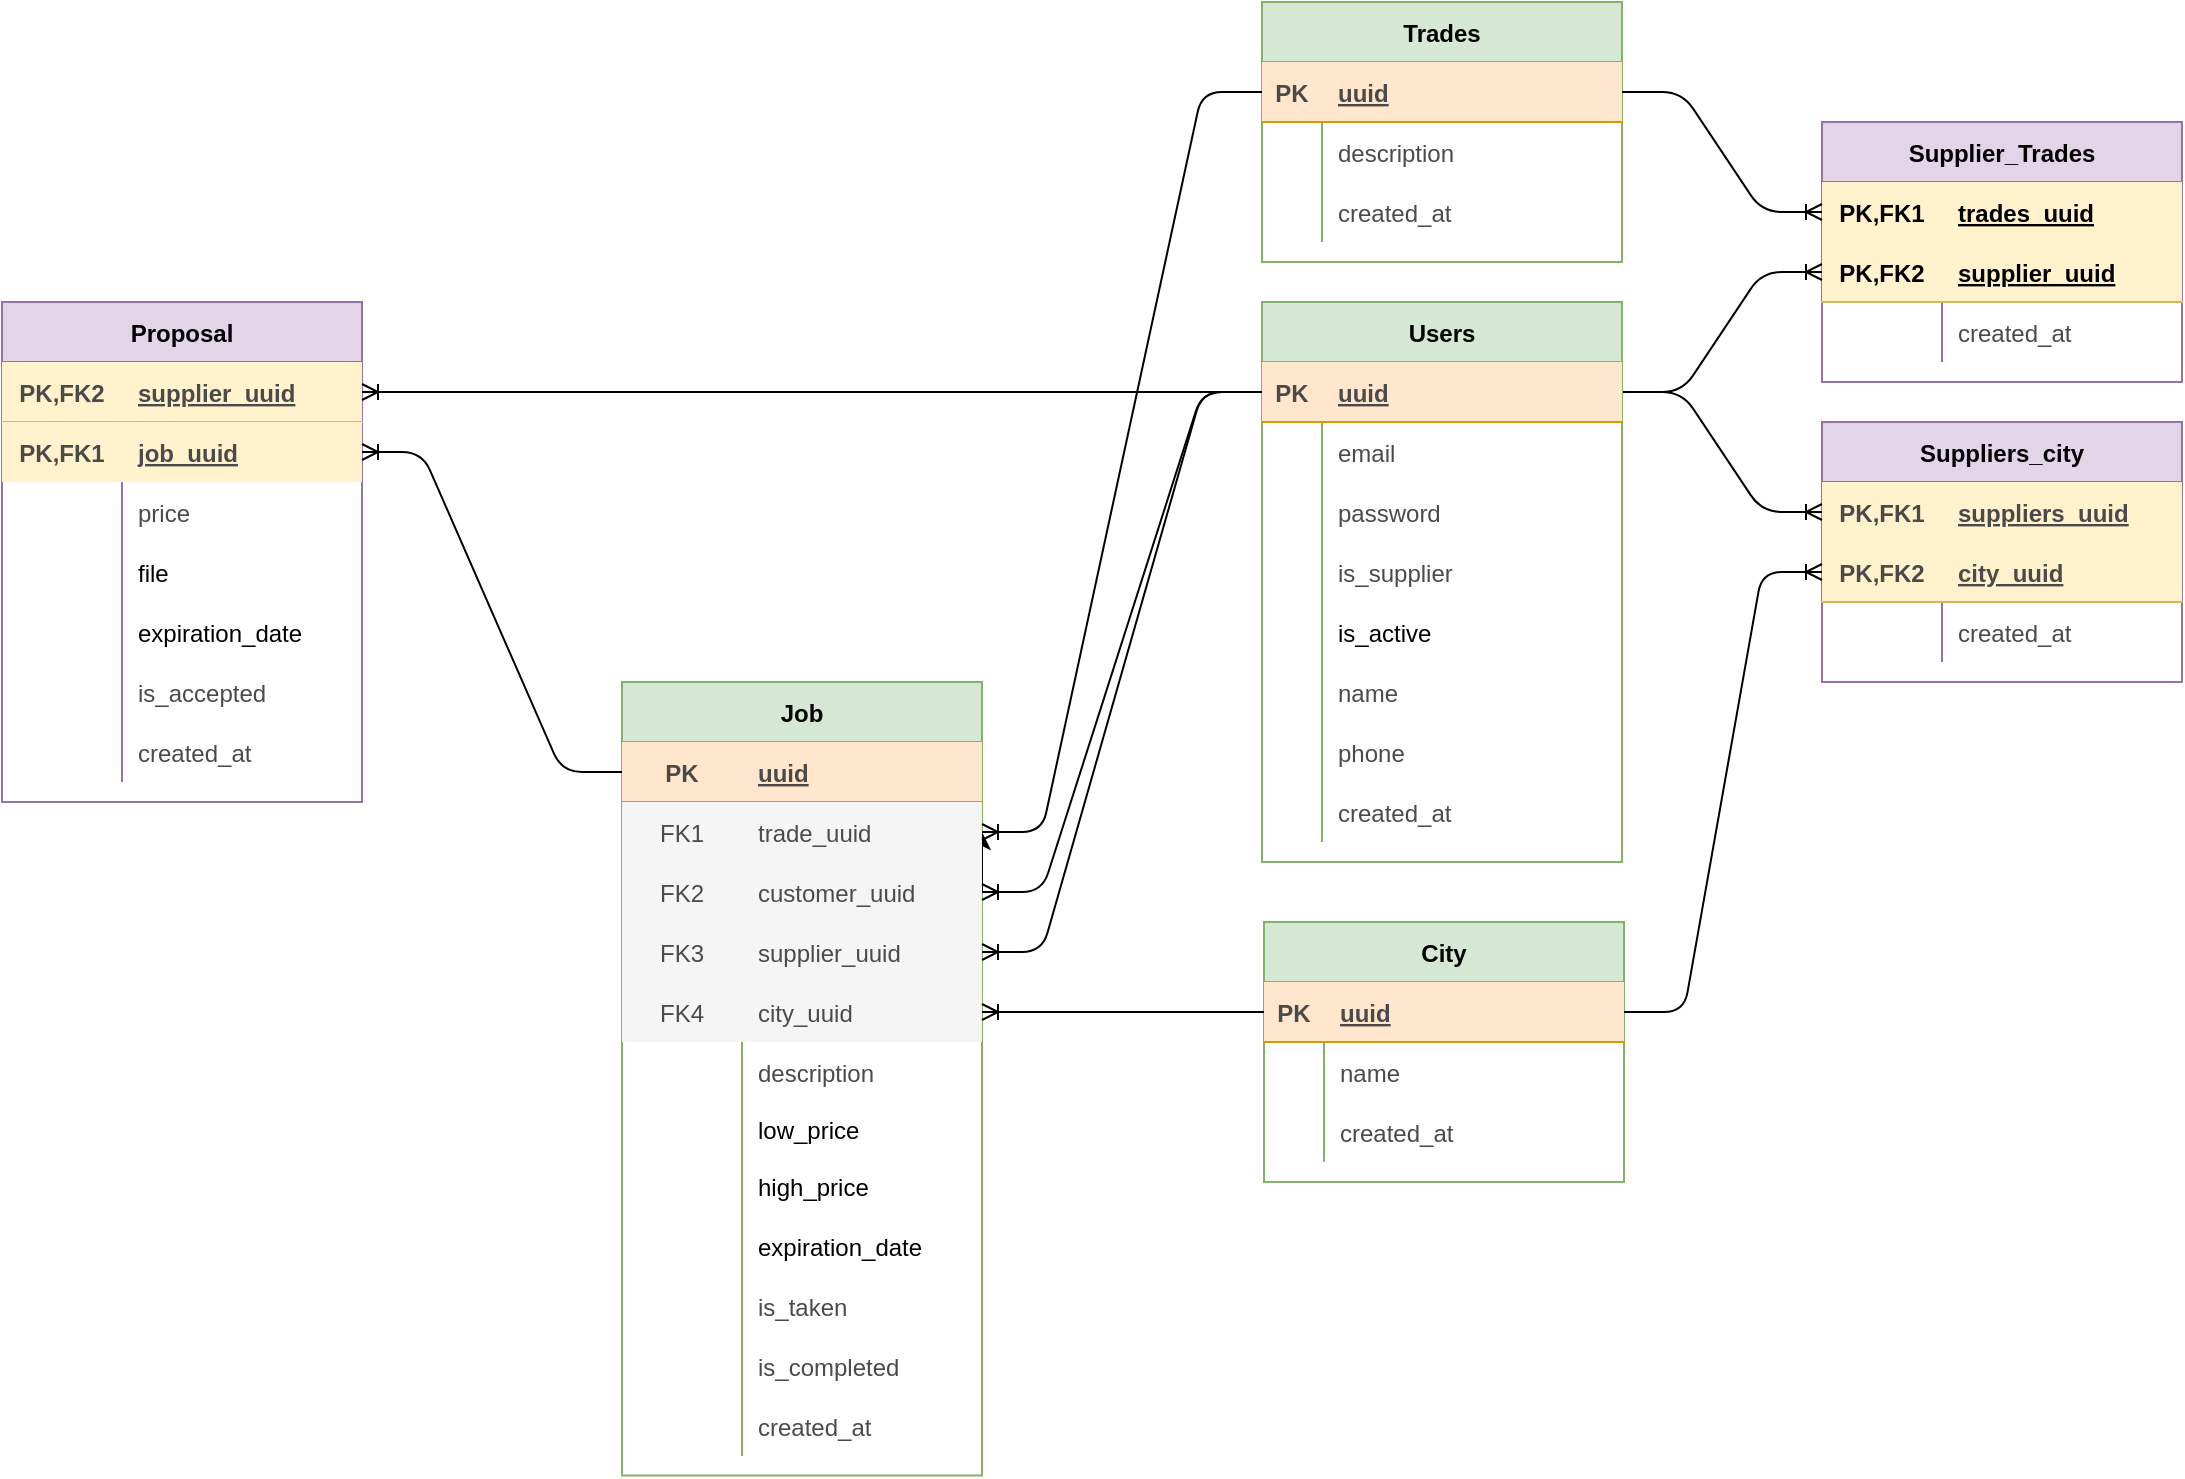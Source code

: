 <mxfile>
    <diagram id="nTMxwQ395m4Rx4RMbXVV" name="Page-1">
        <mxGraphModel dx="1640" dy="807" grid="0" gridSize="10" guides="0" tooltips="1" connect="1" arrows="1" fold="1" page="0" pageScale="1" pageWidth="850" pageHeight="1100" math="0" shadow="0">
            <root>
                <mxCell id="0"/>
                <mxCell id="1" parent="0"/>
                <mxCell id="12" value="Trades" style="shape=table;startSize=30;container=1;collapsible=1;childLayout=tableLayout;fixedRows=1;rowLines=0;fontStyle=1;align=center;resizeLast=1;rounded=0;fillColor=#d5e8d4;strokeColor=#82b366;" parent="1" vertex="1">
                    <mxGeometry x="370" y="30" width="180" height="130" as="geometry"/>
                </mxCell>
                <mxCell id="13" value="" style="shape=partialRectangle;collapsible=0;dropTarget=0;pointerEvents=0;fillColor=#ffe6cc;top=0;left=0;bottom=1;right=0;points=[[0,0.5],[1,0.5]];portConstraint=eastwest;rounded=0;strokeColor=#d79b00;" parent="12" vertex="1">
                    <mxGeometry y="30" width="180" height="30" as="geometry"/>
                </mxCell>
                <mxCell id="14" value="PK" style="shape=partialRectangle;connectable=0;fillColor=none;top=0;left=0;bottom=0;right=0;fontStyle=1;overflow=hidden;rounded=0;fontColor=#4A4A4A;" parent="13" vertex="1">
                    <mxGeometry width="30" height="30" as="geometry">
                        <mxRectangle width="30" height="30" as="alternateBounds"/>
                    </mxGeometry>
                </mxCell>
                <mxCell id="15" value="uuid" style="shape=partialRectangle;connectable=0;fillColor=none;top=0;left=0;bottom=0;right=0;align=left;spacingLeft=6;fontStyle=5;overflow=hidden;rounded=0;fontColor=#4A4A4A;" parent="13" vertex="1">
                    <mxGeometry x="30" width="150" height="30" as="geometry">
                        <mxRectangle width="150" height="30" as="alternateBounds"/>
                    </mxGeometry>
                </mxCell>
                <mxCell id="174" value="" style="shape=partialRectangle;collapsible=0;dropTarget=0;pointerEvents=0;fillColor=none;top=0;left=0;bottom=0;right=0;points=[[0,0.5],[1,0.5]];portConstraint=eastwest;fontColor=#4A4A4A;" parent="12" vertex="1">
                    <mxGeometry y="60" width="180" height="30" as="geometry"/>
                </mxCell>
                <mxCell id="175" value="" style="shape=partialRectangle;connectable=0;fillColor=none;top=0;left=0;bottom=0;right=0;editable=1;overflow=hidden;fontColor=#4A4A4A;" parent="174" vertex="1">
                    <mxGeometry width="30" height="30" as="geometry">
                        <mxRectangle width="30" height="30" as="alternateBounds"/>
                    </mxGeometry>
                </mxCell>
                <mxCell id="176" value="description" style="shape=partialRectangle;connectable=0;fillColor=none;top=0;left=0;bottom=0;right=0;align=left;spacingLeft=6;overflow=hidden;fontColor=#4A4A4A;" parent="174" vertex="1">
                    <mxGeometry x="30" width="150" height="30" as="geometry">
                        <mxRectangle width="150" height="30" as="alternateBounds"/>
                    </mxGeometry>
                </mxCell>
                <mxCell id="208" value="" style="shape=partialRectangle;collapsible=0;dropTarget=0;pointerEvents=0;fillColor=none;top=0;left=0;bottom=0;right=0;points=[[0,0.5],[1,0.5]];portConstraint=eastwest;fontColor=#4A4A4A;" parent="12" vertex="1">
                    <mxGeometry y="90" width="180" height="30" as="geometry"/>
                </mxCell>
                <mxCell id="209" value="" style="shape=partialRectangle;connectable=0;fillColor=none;top=0;left=0;bottom=0;right=0;editable=1;overflow=hidden;fontColor=#4A4A4A;" parent="208" vertex="1">
                    <mxGeometry width="30" height="30" as="geometry">
                        <mxRectangle width="30" height="30" as="alternateBounds"/>
                    </mxGeometry>
                </mxCell>
                <mxCell id="210" value="created_at" style="shape=partialRectangle;connectable=0;fillColor=none;top=0;left=0;bottom=0;right=0;align=left;spacingLeft=6;overflow=hidden;fontColor=#4A4A4A;" parent="208" vertex="1">
                    <mxGeometry x="30" width="150" height="30" as="geometry">
                        <mxRectangle width="150" height="30" as="alternateBounds"/>
                    </mxGeometry>
                </mxCell>
                <mxCell id="53" value="Supplier_Trades" style="shape=table;startSize=30;container=1;collapsible=1;childLayout=tableLayout;fixedRows=1;rowLines=0;fontStyle=1;align=center;resizeLast=1;rounded=0;fillColor=#e1d5e7;strokeColor=#9673a6;" parent="1" vertex="1">
                    <mxGeometry x="650" y="90" width="180" height="130" as="geometry"/>
                </mxCell>
                <mxCell id="54" value="" style="shape=partialRectangle;collapsible=0;dropTarget=0;pointerEvents=0;fillColor=#fff2cc;top=0;left=0;bottom=0;right=0;points=[[0,0.5],[1,0.5]];portConstraint=eastwest;rounded=0;strokeColor=#d6b656;" parent="53" vertex="1">
                    <mxGeometry y="30" width="180" height="30" as="geometry"/>
                </mxCell>
                <mxCell id="55" value="PK,FK1" style="shape=partialRectangle;connectable=0;fillColor=none;top=0;left=0;bottom=0;right=0;fontStyle=1;overflow=hidden;rounded=0;" parent="54" vertex="1">
                    <mxGeometry width="60" height="30" as="geometry">
                        <mxRectangle width="60" height="30" as="alternateBounds"/>
                    </mxGeometry>
                </mxCell>
                <mxCell id="56" value="trades_uuid" style="shape=partialRectangle;connectable=0;fillColor=none;top=0;left=0;bottom=0;right=0;align=left;spacingLeft=6;fontStyle=5;overflow=hidden;rounded=0;" parent="54" vertex="1">
                    <mxGeometry x="60" width="120" height="30" as="geometry">
                        <mxRectangle width="120" height="30" as="alternateBounds"/>
                    </mxGeometry>
                </mxCell>
                <mxCell id="57" value="" style="shape=partialRectangle;collapsible=0;dropTarget=0;pointerEvents=0;fillColor=#fff2cc;top=0;left=0;bottom=1;right=0;points=[[0,0.5],[1,0.5]];portConstraint=eastwest;rounded=0;strokeColor=#d6b656;" parent="53" vertex="1">
                    <mxGeometry y="60" width="180" height="30" as="geometry"/>
                </mxCell>
                <mxCell id="58" value="PK,FK2" style="shape=partialRectangle;connectable=0;fillColor=none;top=0;left=0;bottom=0;right=0;fontStyle=1;overflow=hidden;rounded=0;" parent="57" vertex="1">
                    <mxGeometry width="60" height="30" as="geometry">
                        <mxRectangle width="60" height="30" as="alternateBounds"/>
                    </mxGeometry>
                </mxCell>
                <mxCell id="59" value="supplier_uuid" style="shape=partialRectangle;connectable=0;fillColor=none;top=0;left=0;bottom=0;right=0;align=left;spacingLeft=6;fontStyle=5;overflow=hidden;rounded=0;" parent="57" vertex="1">
                    <mxGeometry x="60" width="120" height="30" as="geometry">
                        <mxRectangle width="120" height="30" as="alternateBounds"/>
                    </mxGeometry>
                </mxCell>
                <mxCell id="202" value="" style="shape=partialRectangle;collapsible=0;dropTarget=0;pointerEvents=0;fillColor=none;top=0;left=0;bottom=0;right=0;points=[[0,0.5],[1,0.5]];portConstraint=eastwest;fontColor=#4A4A4A;" parent="53" vertex="1">
                    <mxGeometry y="90" width="180" height="30" as="geometry"/>
                </mxCell>
                <mxCell id="203" value="" style="shape=partialRectangle;connectable=0;fillColor=none;top=0;left=0;bottom=0;right=0;editable=1;overflow=hidden;fontColor=#4A4A4A;" parent="202" vertex="1">
                    <mxGeometry width="60" height="30" as="geometry">
                        <mxRectangle width="60" height="30" as="alternateBounds"/>
                    </mxGeometry>
                </mxCell>
                <mxCell id="204" value="created_at" style="shape=partialRectangle;connectable=0;fillColor=none;top=0;left=0;bottom=0;right=0;align=left;spacingLeft=6;overflow=hidden;fontColor=#4A4A4A;" parent="202" vertex="1">
                    <mxGeometry x="60" width="120" height="30" as="geometry">
                        <mxRectangle width="120" height="30" as="alternateBounds"/>
                    </mxGeometry>
                </mxCell>
                <mxCell id="71" value="" style="edgeStyle=entityRelationEdgeStyle;fontSize=12;html=1;endArrow=ERoneToMany;exitX=1;exitY=0.5;exitDx=0;exitDy=0;" parent="1" source="13" target="54" edge="1">
                    <mxGeometry width="100" height="100" relative="1" as="geometry">
                        <mxPoint x="560" y="340" as="sourcePoint"/>
                        <mxPoint x="660" y="240" as="targetPoint"/>
                    </mxGeometry>
                </mxCell>
                <mxCell id="72" value="" style="edgeStyle=entityRelationEdgeStyle;fontSize=12;html=1;endArrow=ERoneToMany;exitX=1;exitY=0.5;exitDx=0;exitDy=0;fontColor=#4A4A4A;" parent="1" source="255" target="57" edge="1">
                    <mxGeometry width="100" height="100" relative="1" as="geometry">
                        <mxPoint x="550" y="215" as="sourcePoint"/>
                        <mxPoint x="660" y="240" as="targetPoint"/>
                    </mxGeometry>
                </mxCell>
                <mxCell id="73" value="City" style="shape=table;startSize=30;container=1;collapsible=1;childLayout=tableLayout;fixedRows=1;rowLines=0;fontStyle=1;align=center;resizeLast=1;fillColor=#d5e8d4;strokeColor=#82b366;" parent="1" vertex="1">
                    <mxGeometry x="371" y="490" width="180" height="130" as="geometry"/>
                </mxCell>
                <mxCell id="74" value="" style="shape=partialRectangle;collapsible=0;dropTarget=0;pointerEvents=0;fillColor=#ffe6cc;top=0;left=0;bottom=1;right=0;points=[[0,0.5],[1,0.5]];portConstraint=eastwest;strokeColor=#d79b00;" parent="73" vertex="1">
                    <mxGeometry y="30" width="180" height="30" as="geometry"/>
                </mxCell>
                <mxCell id="75" value="PK" style="shape=partialRectangle;connectable=0;fillColor=none;top=0;left=0;bottom=0;right=0;fontStyle=1;overflow=hidden;fontColor=#4A4A4A;" parent="74" vertex="1">
                    <mxGeometry width="30" height="30" as="geometry">
                        <mxRectangle width="30" height="30" as="alternateBounds"/>
                    </mxGeometry>
                </mxCell>
                <mxCell id="76" value="uuid" style="shape=partialRectangle;connectable=0;fillColor=none;top=0;left=0;bottom=0;right=0;align=left;spacingLeft=6;fontStyle=5;overflow=hidden;fontColor=#4A4A4A;" parent="74" vertex="1">
                    <mxGeometry x="30" width="150" height="30" as="geometry">
                        <mxRectangle width="150" height="30" as="alternateBounds"/>
                    </mxGeometry>
                </mxCell>
                <mxCell id="184" value="" style="shape=partialRectangle;collapsible=0;dropTarget=0;pointerEvents=0;fillColor=none;top=0;left=0;bottom=0;right=0;points=[[0,0.5],[1,0.5]];portConstraint=eastwest;fontColor=#4A4A4A;" parent="73" vertex="1">
                    <mxGeometry y="60" width="180" height="30" as="geometry"/>
                </mxCell>
                <mxCell id="185" value="" style="shape=partialRectangle;connectable=0;fillColor=none;top=0;left=0;bottom=0;right=0;editable=1;overflow=hidden;fontColor=#4A4A4A;" parent="184" vertex="1">
                    <mxGeometry width="30" height="30" as="geometry">
                        <mxRectangle width="30" height="30" as="alternateBounds"/>
                    </mxGeometry>
                </mxCell>
                <mxCell id="186" value="name" style="shape=partialRectangle;connectable=0;fillColor=none;top=0;left=0;bottom=0;right=0;align=left;spacingLeft=6;overflow=hidden;fontColor=#4A4A4A;" parent="184" vertex="1">
                    <mxGeometry x="30" width="150" height="30" as="geometry">
                        <mxRectangle width="150" height="30" as="alternateBounds"/>
                    </mxGeometry>
                </mxCell>
                <mxCell id="214" value="" style="shape=partialRectangle;collapsible=0;dropTarget=0;pointerEvents=0;fillColor=none;top=0;left=0;bottom=0;right=0;points=[[0,0.5],[1,0.5]];portConstraint=eastwest;fontColor=#4A4A4A;" parent="73" vertex="1">
                    <mxGeometry y="90" width="180" height="30" as="geometry"/>
                </mxCell>
                <mxCell id="215" value="" style="shape=partialRectangle;connectable=0;fillColor=none;top=0;left=0;bottom=0;right=0;editable=1;overflow=hidden;fontColor=#4A4A4A;" parent="214" vertex="1">
                    <mxGeometry width="30" height="30" as="geometry">
                        <mxRectangle width="30" height="30" as="alternateBounds"/>
                    </mxGeometry>
                </mxCell>
                <mxCell id="216" value="created_at" style="shape=partialRectangle;connectable=0;fillColor=none;top=0;left=0;bottom=0;right=0;align=left;spacingLeft=6;overflow=hidden;fontColor=#4A4A4A;" parent="214" vertex="1">
                    <mxGeometry x="30" width="150" height="30" as="geometry">
                        <mxRectangle width="150" height="30" as="alternateBounds"/>
                    </mxGeometry>
                </mxCell>
                <mxCell id="86" value="Suppliers_city" style="shape=table;startSize=30;container=1;collapsible=1;childLayout=tableLayout;fixedRows=1;rowLines=0;fontStyle=1;align=center;resizeLast=1;fillColor=#e1d5e7;strokeColor=#9673a6;" parent="1" vertex="1">
                    <mxGeometry x="650" y="240" width="180" height="130" as="geometry"/>
                </mxCell>
                <mxCell id="87" value="" style="shape=partialRectangle;collapsible=0;dropTarget=0;pointerEvents=0;fillColor=#fff2cc;top=0;left=0;bottom=0;right=0;points=[[0,0.5],[1,0.5]];portConstraint=eastwest;strokeColor=#d6b656;" parent="86" vertex="1">
                    <mxGeometry y="30" width="180" height="30" as="geometry"/>
                </mxCell>
                <mxCell id="88" value="PK,FK1" style="shape=partialRectangle;connectable=0;fillColor=none;top=0;left=0;bottom=0;right=0;fontStyle=1;overflow=hidden;fontColor=#4A4A4A;" parent="87" vertex="1">
                    <mxGeometry width="60" height="30" as="geometry">
                        <mxRectangle width="60" height="30" as="alternateBounds"/>
                    </mxGeometry>
                </mxCell>
                <mxCell id="89" value="suppliers_uuid" style="shape=partialRectangle;connectable=0;fillColor=none;top=0;left=0;bottom=0;right=0;align=left;spacingLeft=6;fontStyle=5;overflow=hidden;fontColor=#4A4A4A;" parent="87" vertex="1">
                    <mxGeometry x="60" width="120" height="30" as="geometry">
                        <mxRectangle width="120" height="30" as="alternateBounds"/>
                    </mxGeometry>
                </mxCell>
                <mxCell id="90" value="" style="shape=partialRectangle;collapsible=0;dropTarget=0;pointerEvents=0;fillColor=#fff2cc;top=0;left=0;bottom=1;right=0;points=[[0,0.5],[1,0.5]];portConstraint=eastwest;strokeColor=#d6b656;" parent="86" vertex="1">
                    <mxGeometry y="60" width="180" height="30" as="geometry"/>
                </mxCell>
                <mxCell id="91" value="PK,FK2" style="shape=partialRectangle;connectable=0;fillColor=none;top=0;left=0;bottom=0;right=0;fontStyle=1;overflow=hidden;fontColor=#4A4A4A;" parent="90" vertex="1">
                    <mxGeometry width="60" height="30" as="geometry">
                        <mxRectangle width="60" height="30" as="alternateBounds"/>
                    </mxGeometry>
                </mxCell>
                <mxCell id="92" value="city_uuid" style="shape=partialRectangle;connectable=0;fillColor=none;top=0;left=0;bottom=0;right=0;align=left;spacingLeft=6;fontStyle=5;overflow=hidden;fontColor=#4A4A4A;" parent="90" vertex="1">
                    <mxGeometry x="60" width="120" height="30" as="geometry">
                        <mxRectangle width="120" height="30" as="alternateBounds"/>
                    </mxGeometry>
                </mxCell>
                <mxCell id="205" value="" style="shape=partialRectangle;collapsible=0;dropTarget=0;pointerEvents=0;fillColor=none;top=0;left=0;bottom=0;right=0;points=[[0,0.5],[1,0.5]];portConstraint=eastwest;fontColor=#4A4A4A;" parent="86" vertex="1">
                    <mxGeometry y="90" width="180" height="30" as="geometry"/>
                </mxCell>
                <mxCell id="206" value="" style="shape=partialRectangle;connectable=0;fillColor=none;top=0;left=0;bottom=0;right=0;editable=1;overflow=hidden;fontColor=#4A4A4A;" parent="205" vertex="1">
                    <mxGeometry width="60" height="30" as="geometry">
                        <mxRectangle width="60" height="30" as="alternateBounds"/>
                    </mxGeometry>
                </mxCell>
                <mxCell id="207" value="created_at" style="shape=partialRectangle;connectable=0;fillColor=none;top=0;left=0;bottom=0;right=0;align=left;spacingLeft=6;overflow=hidden;fontColor=#4A4A4A;" parent="205" vertex="1">
                    <mxGeometry x="60" width="120" height="30" as="geometry">
                        <mxRectangle width="120" height="30" as="alternateBounds"/>
                    </mxGeometry>
                </mxCell>
                <mxCell id="99" value="" style="edgeStyle=entityRelationEdgeStyle;fontSize=12;html=1;endArrow=ERoneToMany;entryX=0;entryY=0.5;entryDx=0;entryDy=0;fontColor=#4A4A4A;" parent="1" source="255" target="87" edge="1">
                    <mxGeometry width="100" height="100" relative="1" as="geometry">
                        <mxPoint x="550" y="215" as="sourcePoint"/>
                        <mxPoint x="660" y="240" as="targetPoint"/>
                    </mxGeometry>
                </mxCell>
                <mxCell id="100" value="" style="edgeStyle=entityRelationEdgeStyle;fontSize=12;html=1;endArrow=ERoneToMany;fontColor=#4A4A4A;" parent="1" source="74" target="90" edge="1">
                    <mxGeometry width="100" height="100" relative="1" as="geometry">
                        <mxPoint x="560" y="340" as="sourcePoint"/>
                        <mxPoint x="660" y="240" as="targetPoint"/>
                    </mxGeometry>
                </mxCell>
                <mxCell id="131" value="Job" style="shape=table;startSize=30;container=1;collapsible=1;childLayout=tableLayout;fixedRows=1;rowLines=0;fontStyle=1;align=center;resizeLast=1;fillColor=#d5e8d4;strokeColor=#82b366;" parent="1" vertex="1">
                    <mxGeometry x="50" y="370" width="180" height="396.75" as="geometry"/>
                </mxCell>
                <mxCell id="158" value="" style="shape=partialRectangle;collapsible=0;dropTarget=0;pointerEvents=0;fillColor=#ffe6cc;top=0;left=0;bottom=1;right=0;points=[[0,0.5],[1,0.5]];portConstraint=eastwest;strokeColor=#d79b00;" parent="131" vertex="1">
                    <mxGeometry y="30" width="180" height="30" as="geometry"/>
                </mxCell>
                <mxCell id="159" value="PK" style="shape=partialRectangle;connectable=0;fillColor=none;top=0;left=0;bottom=0;right=0;fontStyle=1;overflow=hidden;fontColor=#4A4A4A;" parent="158" vertex="1">
                    <mxGeometry width="60" height="30" as="geometry">
                        <mxRectangle width="60" height="30" as="alternateBounds"/>
                    </mxGeometry>
                </mxCell>
                <mxCell id="160" value="uuid" style="shape=partialRectangle;connectable=0;fillColor=none;top=0;left=0;bottom=0;right=0;align=left;spacingLeft=6;fontStyle=5;overflow=hidden;fontColor=#4A4A4A;" parent="158" vertex="1">
                    <mxGeometry x="60" width="120" height="30" as="geometry">
                        <mxRectangle width="120" height="30" as="alternateBounds"/>
                    </mxGeometry>
                </mxCell>
                <mxCell id="275" style="edgeStyle=none;html=1;exitX=1;exitY=0.5;exitDx=0;exitDy=0;entryX=1;entryY=0.5;entryDx=0;entryDy=0;fontColor=#4A4A4A;" parent="131" source="141" target="162" edge="1">
                    <mxGeometry relative="1" as="geometry"/>
                </mxCell>
                <mxCell id="162" value="" style="shape=partialRectangle;collapsible=0;dropTarget=0;pointerEvents=0;fillColor=#f5f5f5;top=0;left=0;bottom=0;right=0;points=[[0,0.5],[1,0.5]];portConstraint=eastwest;fontColor=#333333;strokeColor=#666666;" parent="131" vertex="1">
                    <mxGeometry y="60" width="180" height="30" as="geometry"/>
                </mxCell>
                <mxCell id="163" value="FK1" style="shape=partialRectangle;connectable=0;fillColor=none;top=0;left=0;bottom=0;right=0;fontStyle=0;overflow=hidden;fontColor=#4A4A4A;" parent="162" vertex="1">
                    <mxGeometry width="60" height="30" as="geometry">
                        <mxRectangle width="60" height="30" as="alternateBounds"/>
                    </mxGeometry>
                </mxCell>
                <mxCell id="164" value="trade_uuid" style="shape=partialRectangle;connectable=0;fillColor=none;top=0;left=0;bottom=0;right=0;align=left;spacingLeft=6;fontStyle=0;overflow=hidden;fontColor=#4A4A4A;" parent="162" vertex="1">
                    <mxGeometry x="60" width="120" height="30" as="geometry">
                        <mxRectangle width="120" height="30" as="alternateBounds"/>
                    </mxGeometry>
                </mxCell>
                <mxCell id="141" value="" style="shape=partialRectangle;collapsible=0;dropTarget=0;pointerEvents=0;fillColor=#f5f5f5;top=0;left=0;bottom=0;right=0;points=[[0,0.5],[1,0.5]];portConstraint=eastwest;fontColor=#333333;strokeColor=#666666;" parent="131" vertex="1">
                    <mxGeometry y="90" width="180" height="30" as="geometry"/>
                </mxCell>
                <mxCell id="142" value="FK2" style="shape=partialRectangle;connectable=0;fillColor=none;top=0;left=0;bottom=0;right=0;editable=1;overflow=hidden;fontColor=#4A4A4A;" parent="141" vertex="1">
                    <mxGeometry width="60" height="30" as="geometry">
                        <mxRectangle width="60" height="30" as="alternateBounds"/>
                    </mxGeometry>
                </mxCell>
                <mxCell id="143" value="customer_uuid" style="shape=partialRectangle;connectable=0;fillColor=none;top=0;left=0;bottom=0;right=0;align=left;spacingLeft=6;overflow=hidden;fontColor=#4A4A4A;" parent="141" vertex="1">
                    <mxGeometry x="60" width="120" height="30" as="geometry">
                        <mxRectangle width="120" height="30" as="alternateBounds"/>
                    </mxGeometry>
                </mxCell>
                <mxCell id="166" value="" style="shape=partialRectangle;collapsible=0;dropTarget=0;pointerEvents=0;fillColor=#f5f5f5;top=0;left=0;bottom=0;right=0;points=[[0,0.5],[1,0.5]];portConstraint=eastwest;fontColor=#333333;strokeColor=#666666;" parent="131" vertex="1">
                    <mxGeometry y="120" width="180" height="30" as="geometry"/>
                </mxCell>
                <mxCell id="167" value="FK3" style="shape=partialRectangle;connectable=0;fillColor=none;top=0;left=0;bottom=0;right=0;fontStyle=0;overflow=hidden;fontColor=#4A4A4A;" parent="166" vertex="1">
                    <mxGeometry width="60" height="30" as="geometry">
                        <mxRectangle width="60" height="30" as="alternateBounds"/>
                    </mxGeometry>
                </mxCell>
                <mxCell id="168" value="supplier_uuid" style="shape=partialRectangle;connectable=0;fillColor=none;top=0;left=0;bottom=0;right=0;align=left;spacingLeft=6;fontStyle=0;overflow=hidden;fontColor=#4A4A4A;" parent="166" vertex="1">
                    <mxGeometry x="60" width="120" height="30" as="geometry">
                        <mxRectangle width="120" height="30" as="alternateBounds"/>
                    </mxGeometry>
                </mxCell>
                <mxCell id="170" value="" style="shape=partialRectangle;collapsible=0;dropTarget=0;pointerEvents=0;fillColor=#f5f5f5;top=0;left=0;bottom=0;right=0;points=[[0,0.5],[1,0.5]];portConstraint=eastwest;fontColor=#333333;strokeColor=#666666;" parent="131" vertex="1">
                    <mxGeometry y="150" width="180" height="30" as="geometry"/>
                </mxCell>
                <mxCell id="171" value="FK4" style="shape=partialRectangle;connectable=0;fillColor=none;top=0;left=0;bottom=0;right=0;fontStyle=0;overflow=hidden;fontColor=#4A4A4A;" parent="170" vertex="1">
                    <mxGeometry width="60" height="30" as="geometry">
                        <mxRectangle width="60" height="30" as="alternateBounds"/>
                    </mxGeometry>
                </mxCell>
                <mxCell id="172" value="city_uuid" style="shape=partialRectangle;connectable=0;fillColor=none;top=0;left=0;bottom=0;right=0;align=left;spacingLeft=6;fontStyle=0;overflow=hidden;fontColor=#4A4A4A;" parent="170" vertex="1">
                    <mxGeometry x="60" width="120" height="30" as="geometry">
                        <mxRectangle width="120" height="30" as="alternateBounds"/>
                    </mxGeometry>
                </mxCell>
                <mxCell id="187" value="" style="shape=partialRectangle;collapsible=0;dropTarget=0;pointerEvents=0;fillColor=none;top=0;left=0;bottom=0;right=0;points=[[0,0.5],[1,0.5]];portConstraint=eastwest;fontColor=#4A4A4A;" parent="131" vertex="1">
                    <mxGeometry y="180" width="180" height="30" as="geometry"/>
                </mxCell>
                <mxCell id="188" value="" style="shape=partialRectangle;connectable=0;fillColor=none;top=0;left=0;bottom=0;right=0;editable=1;overflow=hidden;fontColor=#4A4A4A;" parent="187" vertex="1">
                    <mxGeometry width="60" height="30" as="geometry">
                        <mxRectangle width="60" height="30" as="alternateBounds"/>
                    </mxGeometry>
                </mxCell>
                <mxCell id="189" value="description" style="shape=partialRectangle;connectable=0;fillColor=none;top=0;left=0;bottom=0;right=0;align=left;spacingLeft=6;overflow=hidden;fontColor=#4A4A4A;" parent="187" vertex="1">
                    <mxGeometry x="60" width="120" height="30" as="geometry">
                        <mxRectangle width="120" height="30" as="alternateBounds"/>
                    </mxGeometry>
                </mxCell>
                <mxCell id="281" value="" style="shape=partialRectangle;collapsible=0;dropTarget=0;pointerEvents=0;fillColor=none;top=0;left=0;bottom=0;right=0;points=[[0,0.5],[1,0.5]];portConstraint=eastwest;" vertex="1" parent="131">
                    <mxGeometry y="210" width="180" height="27" as="geometry"/>
                </mxCell>
                <mxCell id="282" value="" style="shape=partialRectangle;connectable=0;fillColor=none;top=0;left=0;bottom=0;right=0;editable=1;overflow=hidden;" vertex="1" parent="281">
                    <mxGeometry width="60" height="27" as="geometry">
                        <mxRectangle width="60" height="27" as="alternateBounds"/>
                    </mxGeometry>
                </mxCell>
                <mxCell id="283" value="low_price" style="shape=partialRectangle;connectable=0;fillColor=none;top=0;left=0;bottom=0;right=0;align=left;spacingLeft=6;overflow=hidden;" vertex="1" parent="281">
                    <mxGeometry x="60" width="120" height="27" as="geometry">
                        <mxRectangle width="120" height="27" as="alternateBounds"/>
                    </mxGeometry>
                </mxCell>
                <mxCell id="284" value="" style="shape=partialRectangle;collapsible=0;dropTarget=0;pointerEvents=0;fillColor=none;top=0;left=0;bottom=0;right=0;points=[[0,0.5],[1,0.5]];portConstraint=eastwest;" vertex="1" parent="131">
                    <mxGeometry y="237" width="180" height="30" as="geometry"/>
                </mxCell>
                <mxCell id="285" value="" style="shape=partialRectangle;connectable=0;fillColor=none;top=0;left=0;bottom=0;right=0;editable=1;overflow=hidden;" vertex="1" parent="284">
                    <mxGeometry width="60" height="30" as="geometry">
                        <mxRectangle width="60" height="30" as="alternateBounds"/>
                    </mxGeometry>
                </mxCell>
                <mxCell id="286" value="high_price" style="shape=partialRectangle;connectable=0;fillColor=none;top=0;left=0;bottom=0;right=0;align=left;spacingLeft=6;overflow=hidden;" vertex="1" parent="284">
                    <mxGeometry x="60" width="120" height="30" as="geometry">
                        <mxRectangle width="120" height="30" as="alternateBounds"/>
                    </mxGeometry>
                </mxCell>
                <mxCell id="290" value="" style="shape=partialRectangle;collapsible=0;dropTarget=0;pointerEvents=0;fillColor=none;top=0;left=0;bottom=0;right=0;points=[[0,0.5],[1,0.5]];portConstraint=eastwest;" vertex="1" parent="131">
                    <mxGeometry y="267" width="180" height="30" as="geometry"/>
                </mxCell>
                <mxCell id="291" value="" style="shape=partialRectangle;connectable=0;fillColor=none;top=0;left=0;bottom=0;right=0;editable=1;overflow=hidden;" vertex="1" parent="290">
                    <mxGeometry width="60" height="30" as="geometry">
                        <mxRectangle width="60" height="30" as="alternateBounds"/>
                    </mxGeometry>
                </mxCell>
                <mxCell id="292" value="expiration_date" style="shape=partialRectangle;connectable=0;fillColor=none;top=0;left=0;bottom=0;right=0;align=left;spacingLeft=6;overflow=hidden;" vertex="1" parent="290">
                    <mxGeometry x="60" width="120" height="30" as="geometry">
                        <mxRectangle width="120" height="30" as="alternateBounds"/>
                    </mxGeometry>
                </mxCell>
                <mxCell id="190" value="" style="shape=partialRectangle;collapsible=0;dropTarget=0;pointerEvents=0;fillColor=none;top=0;left=0;bottom=0;right=0;points=[[0,0.5],[1,0.5]];portConstraint=eastwest;fontColor=#4A4A4A;" parent="131" vertex="1">
                    <mxGeometry y="297" width="180" height="30" as="geometry"/>
                </mxCell>
                <mxCell id="191" value="" style="shape=partialRectangle;connectable=0;fillColor=none;top=0;left=0;bottom=0;right=0;editable=1;overflow=hidden;fontColor=#4A4A4A;" parent="190" vertex="1">
                    <mxGeometry width="60" height="30" as="geometry">
                        <mxRectangle width="60" height="30" as="alternateBounds"/>
                    </mxGeometry>
                </mxCell>
                <mxCell id="192" value="is_taken" style="shape=partialRectangle;connectable=0;fillColor=none;top=0;left=0;bottom=0;right=0;align=left;spacingLeft=6;overflow=hidden;fontColor=#4A4A4A;" parent="190" vertex="1">
                    <mxGeometry x="60" width="120" height="30" as="geometry">
                        <mxRectangle width="120" height="30" as="alternateBounds"/>
                    </mxGeometry>
                </mxCell>
                <mxCell id="236" value="" style="shape=partialRectangle;collapsible=0;dropTarget=0;pointerEvents=0;fillColor=none;top=0;left=0;bottom=0;right=0;points=[[0,0.5],[1,0.5]];portConstraint=eastwest;fontColor=#4A4A4A;" parent="131" vertex="1">
                    <mxGeometry y="327" width="180" height="30" as="geometry"/>
                </mxCell>
                <mxCell id="237" value="" style="shape=partialRectangle;connectable=0;fillColor=none;top=0;left=0;bottom=0;right=0;editable=1;overflow=hidden;fontColor=#4A4A4A;" parent="236" vertex="1">
                    <mxGeometry width="60" height="30" as="geometry">
                        <mxRectangle width="60" height="30" as="alternateBounds"/>
                    </mxGeometry>
                </mxCell>
                <mxCell id="238" value="is_completed" style="shape=partialRectangle;connectable=0;fillColor=none;top=0;left=0;bottom=0;right=0;align=left;spacingLeft=6;overflow=hidden;fontColor=#4A4A4A;" parent="236" vertex="1">
                    <mxGeometry x="60" width="120" height="30" as="geometry">
                        <mxRectangle width="120" height="30" as="alternateBounds"/>
                    </mxGeometry>
                </mxCell>
                <mxCell id="239" value="" style="shape=partialRectangle;collapsible=0;dropTarget=0;pointerEvents=0;fillColor=none;top=0;left=0;bottom=0;right=0;points=[[0,0.5],[1,0.5]];portConstraint=eastwest;fontColor=#4A4A4A;" parent="131" vertex="1">
                    <mxGeometry y="357" width="180" height="30" as="geometry"/>
                </mxCell>
                <mxCell id="240" value="" style="shape=partialRectangle;connectable=0;fillColor=none;top=0;left=0;bottom=0;right=0;editable=1;overflow=hidden;fontColor=#4A4A4A;" parent="239" vertex="1">
                    <mxGeometry width="60" height="30" as="geometry">
                        <mxRectangle width="60" height="30" as="alternateBounds"/>
                    </mxGeometry>
                </mxCell>
                <mxCell id="241" value="created_at" style="shape=partialRectangle;connectable=0;fillColor=none;top=0;left=0;bottom=0;right=0;align=left;spacingLeft=6;overflow=hidden;fontColor=#4A4A4A;" parent="239" vertex="1">
                    <mxGeometry x="60" width="120" height="30" as="geometry">
                        <mxRectangle width="120" height="30" as="alternateBounds"/>
                    </mxGeometry>
                </mxCell>
                <mxCell id="169" value="" style="edgeStyle=entityRelationEdgeStyle;fontSize=12;html=1;endArrow=ERoneToMany;exitX=0;exitY=0.5;exitDx=0;exitDy=0;fontColor=#4A4A4A;" parent="1" source="255" target="166" edge="1">
                    <mxGeometry width="100" height="100" relative="1" as="geometry">
                        <mxPoint x="370" y="215" as="sourcePoint"/>
                        <mxPoint x="220" y="440" as="targetPoint"/>
                    </mxGeometry>
                </mxCell>
                <mxCell id="173" value="" style="edgeStyle=entityRelationEdgeStyle;fontSize=12;html=1;endArrow=ERoneToMany;exitX=0;exitY=0.5;exitDx=0;exitDy=0;fontColor=#4A4A4A;" parent="1" source="74" target="170" edge="1">
                    <mxGeometry width="100" height="100" relative="1" as="geometry">
                        <mxPoint x="130" y="540" as="sourcePoint"/>
                        <mxPoint x="230" y="440" as="targetPoint"/>
                    </mxGeometry>
                </mxCell>
                <mxCell id="217" value="Proposal" style="shape=table;startSize=30;container=1;collapsible=1;childLayout=tableLayout;fixedRows=1;rowLines=0;fontStyle=1;align=center;resizeLast=1;fillColor=#e1d5e7;strokeColor=#9673a6;" parent="1" vertex="1">
                    <mxGeometry x="-260" y="180" width="180" height="250" as="geometry"/>
                </mxCell>
                <mxCell id="221" value="" style="shape=partialRectangle;collapsible=0;dropTarget=0;pointerEvents=0;fillColor=#fff2cc;top=0;left=0;bottom=1;right=0;points=[[0,0.5],[1,0.5]];portConstraint=eastwest;strokeColor=#d6b656;" parent="217" vertex="1">
                    <mxGeometry y="30" width="180" height="30" as="geometry"/>
                </mxCell>
                <mxCell id="222" value="PK,FK2" style="shape=partialRectangle;connectable=0;fillColor=none;top=0;left=0;bottom=0;right=0;fontStyle=1;overflow=hidden;fontColor=#4A4A4A;" parent="221" vertex="1">
                    <mxGeometry width="60" height="30" as="geometry">
                        <mxRectangle width="60" height="30" as="alternateBounds"/>
                    </mxGeometry>
                </mxCell>
                <mxCell id="223" value="supplier_uuid" style="shape=partialRectangle;connectable=0;fillColor=none;top=0;left=0;bottom=0;right=0;align=left;spacingLeft=6;fontStyle=5;overflow=hidden;fontColor=#4A4A4A;" parent="221" vertex="1">
                    <mxGeometry x="60" width="120" height="30" as="geometry">
                        <mxRectangle width="120" height="30" as="alternateBounds"/>
                    </mxGeometry>
                </mxCell>
                <mxCell id="218" value="" style="shape=partialRectangle;collapsible=0;dropTarget=0;pointerEvents=0;fillColor=#fff2cc;top=0;left=0;bottom=0;right=0;points=[[0,0.5],[1,0.5]];portConstraint=eastwest;strokeColor=#d6b656;" parent="217" vertex="1">
                    <mxGeometry y="60" width="180" height="30" as="geometry"/>
                </mxCell>
                <mxCell id="219" value="PK,FK1" style="shape=partialRectangle;connectable=0;fillColor=none;top=0;left=0;bottom=0;right=0;fontStyle=1;overflow=hidden;fontColor=#4A4A4A;" parent="218" vertex="1">
                    <mxGeometry width="60" height="30" as="geometry">
                        <mxRectangle width="60" height="30" as="alternateBounds"/>
                    </mxGeometry>
                </mxCell>
                <mxCell id="220" value="job_uuid" style="shape=partialRectangle;connectable=0;fillColor=none;top=0;left=0;bottom=0;right=0;align=left;spacingLeft=6;fontStyle=5;overflow=hidden;fontColor=#4A4A4A;" parent="218" vertex="1">
                    <mxGeometry x="60" width="120" height="30" as="geometry">
                        <mxRectangle width="120" height="30" as="alternateBounds"/>
                    </mxGeometry>
                </mxCell>
                <mxCell id="224" value="" style="shape=partialRectangle;collapsible=0;dropTarget=0;pointerEvents=0;fillColor=none;top=0;left=0;bottom=0;right=0;points=[[0,0.5],[1,0.5]];portConstraint=eastwest;fontColor=#4A4A4A;" parent="217" vertex="1">
                    <mxGeometry y="90" width="180" height="30" as="geometry"/>
                </mxCell>
                <mxCell id="225" value="" style="shape=partialRectangle;connectable=0;fillColor=none;top=0;left=0;bottom=0;right=0;editable=1;overflow=hidden;fontColor=#4A4A4A;" parent="224" vertex="1">
                    <mxGeometry width="60" height="30" as="geometry">
                        <mxRectangle width="60" height="30" as="alternateBounds"/>
                    </mxGeometry>
                </mxCell>
                <mxCell id="226" value="price" style="shape=partialRectangle;connectable=0;fillColor=none;top=0;left=0;bottom=0;right=0;align=left;spacingLeft=6;overflow=hidden;fontColor=#4A4A4A;" parent="224" vertex="1">
                    <mxGeometry x="60" width="120" height="30" as="geometry">
                        <mxRectangle width="120" height="30" as="alternateBounds"/>
                    </mxGeometry>
                </mxCell>
                <mxCell id="287" value="" style="shape=partialRectangle;collapsible=0;dropTarget=0;pointerEvents=0;fillColor=none;top=0;left=0;bottom=0;right=0;points=[[0,0.5],[1,0.5]];portConstraint=eastwest;" vertex="1" parent="217">
                    <mxGeometry y="120" width="180" height="30" as="geometry"/>
                </mxCell>
                <mxCell id="288" value="" style="shape=partialRectangle;connectable=0;fillColor=none;top=0;left=0;bottom=0;right=0;editable=1;overflow=hidden;" vertex="1" parent="287">
                    <mxGeometry width="60" height="30" as="geometry">
                        <mxRectangle width="60" height="30" as="alternateBounds"/>
                    </mxGeometry>
                </mxCell>
                <mxCell id="289" value="file" style="shape=partialRectangle;connectable=0;fillColor=none;top=0;left=0;bottom=0;right=0;align=left;spacingLeft=6;overflow=hidden;" vertex="1" parent="287">
                    <mxGeometry x="60" width="120" height="30" as="geometry">
                        <mxRectangle width="120" height="30" as="alternateBounds"/>
                    </mxGeometry>
                </mxCell>
                <mxCell id="293" value="" style="shape=partialRectangle;collapsible=0;dropTarget=0;pointerEvents=0;fillColor=none;top=0;left=0;bottom=0;right=0;points=[[0,0.5],[1,0.5]];portConstraint=eastwest;" vertex="1" parent="217">
                    <mxGeometry y="150" width="180" height="30" as="geometry"/>
                </mxCell>
                <mxCell id="294" value="" style="shape=partialRectangle;connectable=0;fillColor=none;top=0;left=0;bottom=0;right=0;editable=1;overflow=hidden;" vertex="1" parent="293">
                    <mxGeometry width="60" height="30" as="geometry">
                        <mxRectangle width="60" height="30" as="alternateBounds"/>
                    </mxGeometry>
                </mxCell>
                <mxCell id="295" value="expiration_date" style="shape=partialRectangle;connectable=0;fillColor=none;top=0;left=0;bottom=0;right=0;align=left;spacingLeft=6;overflow=hidden;" vertex="1" parent="293">
                    <mxGeometry x="60" width="120" height="30" as="geometry">
                        <mxRectangle width="120" height="30" as="alternateBounds"/>
                    </mxGeometry>
                </mxCell>
                <mxCell id="227" value="" style="shape=partialRectangle;collapsible=0;dropTarget=0;pointerEvents=0;fillColor=none;top=0;left=0;bottom=0;right=0;points=[[0,0.5],[1,0.5]];portConstraint=eastwest;fontColor=#4A4A4A;" parent="217" vertex="1">
                    <mxGeometry y="180" width="180" height="30" as="geometry"/>
                </mxCell>
                <mxCell id="228" value="" style="shape=partialRectangle;connectable=0;fillColor=none;top=0;left=0;bottom=0;right=0;editable=1;overflow=hidden;fontColor=#4A4A4A;" parent="227" vertex="1">
                    <mxGeometry width="60" height="30" as="geometry">
                        <mxRectangle width="60" height="30" as="alternateBounds"/>
                    </mxGeometry>
                </mxCell>
                <mxCell id="229" value="is_accepted" style="shape=partialRectangle;connectable=0;fillColor=none;top=0;left=0;bottom=0;right=0;align=left;spacingLeft=6;overflow=hidden;fontColor=#4A4A4A;" parent="227" vertex="1">
                    <mxGeometry x="60" width="120" height="30" as="geometry">
                        <mxRectangle width="120" height="30" as="alternateBounds"/>
                    </mxGeometry>
                </mxCell>
                <mxCell id="251" value="" style="shape=partialRectangle;collapsible=0;dropTarget=0;pointerEvents=0;fillColor=none;top=0;left=0;bottom=0;right=0;points=[[0,0.5],[1,0.5]];portConstraint=eastwest;fontColor=#4A4A4A;" parent="217" vertex="1">
                    <mxGeometry y="210" width="180" height="30" as="geometry"/>
                </mxCell>
                <mxCell id="252" value="" style="shape=partialRectangle;connectable=0;fillColor=none;top=0;left=0;bottom=0;right=0;editable=1;overflow=hidden;fontColor=#4A4A4A;" parent="251" vertex="1">
                    <mxGeometry width="60" height="30" as="geometry">
                        <mxRectangle width="60" height="30" as="alternateBounds"/>
                    </mxGeometry>
                </mxCell>
                <mxCell id="253" value="created_at" style="shape=partialRectangle;connectable=0;fillColor=none;top=0;left=0;bottom=0;right=0;align=left;spacingLeft=6;overflow=hidden;fontColor=#4A4A4A;" parent="251" vertex="1">
                    <mxGeometry x="60" width="120" height="30" as="geometry">
                        <mxRectangle width="120" height="30" as="alternateBounds"/>
                    </mxGeometry>
                </mxCell>
                <mxCell id="230" value="" style="edgeStyle=entityRelationEdgeStyle;fontSize=12;html=1;endArrow=ERoneToMany;fontColor=#4A4A4A;entryX=1;entryY=0.5;entryDx=0;entryDy=0;exitX=0;exitY=0.5;exitDx=0;exitDy=0;" parent="1" source="158" target="218" edge="1">
                    <mxGeometry width="100" height="100" relative="1" as="geometry">
                        <mxPoint x="250" y="460" as="sourcePoint"/>
                        <mxPoint x="350" y="360" as="targetPoint"/>
                    </mxGeometry>
                </mxCell>
                <mxCell id="254" value="Users" style="shape=table;startSize=30;container=1;collapsible=1;childLayout=tableLayout;fixedRows=1;rowLines=0;fontStyle=1;align=center;resizeLast=1;fillColor=#d5e8d4;strokeColor=#82b366;" parent="1" vertex="1">
                    <mxGeometry x="370" y="180" width="180" height="280" as="geometry"/>
                </mxCell>
                <mxCell id="255" value="" style="shape=partialRectangle;collapsible=0;dropTarget=0;pointerEvents=0;fillColor=#ffe6cc;top=0;left=0;bottom=1;right=0;points=[[0,0.5],[1,0.5]];portConstraint=eastwest;strokeColor=#d79b00;" parent="254" vertex="1">
                    <mxGeometry y="30" width="180" height="30" as="geometry"/>
                </mxCell>
                <mxCell id="256" value="PK" style="shape=partialRectangle;connectable=0;fillColor=none;top=0;left=0;bottom=0;right=0;fontStyle=1;overflow=hidden;fontColor=#4A4A4A;" parent="255" vertex="1">
                    <mxGeometry width="30" height="30" as="geometry">
                        <mxRectangle width="30" height="30" as="alternateBounds"/>
                    </mxGeometry>
                </mxCell>
                <mxCell id="257" value="uuid" style="shape=partialRectangle;connectable=0;fillColor=none;top=0;left=0;bottom=0;right=0;align=left;spacingLeft=6;fontStyle=5;overflow=hidden;fontColor=#4A4A4A;" parent="255" vertex="1">
                    <mxGeometry x="30" width="150" height="30" as="geometry">
                        <mxRectangle width="150" height="30" as="alternateBounds"/>
                    </mxGeometry>
                </mxCell>
                <mxCell id="270" value="" style="shape=partialRectangle;collapsible=0;dropTarget=0;pointerEvents=0;fillColor=none;top=0;left=0;bottom=0;right=0;points=[[0,0.5],[1,0.5]];portConstraint=eastwest;fontColor=#4A4A4A;" parent="254" vertex="1">
                    <mxGeometry y="60" width="180" height="30" as="geometry"/>
                </mxCell>
                <mxCell id="271" value="" style="shape=partialRectangle;connectable=0;fillColor=none;top=0;left=0;bottom=0;right=0;editable=1;overflow=hidden;fontColor=#4A4A4A;" parent="270" vertex="1">
                    <mxGeometry width="30" height="30" as="geometry">
                        <mxRectangle width="30" height="30" as="alternateBounds"/>
                    </mxGeometry>
                </mxCell>
                <mxCell id="272" value="email" style="shape=partialRectangle;connectable=0;fillColor=none;top=0;left=0;bottom=0;right=0;align=left;spacingLeft=6;overflow=hidden;fontColor=#4A4A4A;" parent="270" vertex="1">
                    <mxGeometry x="30" width="150" height="30" as="geometry">
                        <mxRectangle width="150" height="30" as="alternateBounds"/>
                    </mxGeometry>
                </mxCell>
                <mxCell id="278" value="" style="shape=partialRectangle;collapsible=0;dropTarget=0;pointerEvents=0;fillColor=none;top=0;left=0;bottom=0;right=0;points=[[0,0.5],[1,0.5]];portConstraint=eastwest;fontColor=#4A4A4A;" parent="254" vertex="1">
                    <mxGeometry y="90" width="180" height="30" as="geometry"/>
                </mxCell>
                <mxCell id="279" value="" style="shape=partialRectangle;connectable=0;fillColor=none;top=0;left=0;bottom=0;right=0;editable=1;overflow=hidden;fontColor=#4A4A4A;" parent="278" vertex="1">
                    <mxGeometry width="30" height="30" as="geometry">
                        <mxRectangle width="30" height="30" as="alternateBounds"/>
                    </mxGeometry>
                </mxCell>
                <mxCell id="280" value="password" style="shape=partialRectangle;connectable=0;fillColor=none;top=0;left=0;bottom=0;right=0;align=left;spacingLeft=6;overflow=hidden;fontColor=#4A4A4A;" parent="278" vertex="1">
                    <mxGeometry x="30" width="150" height="30" as="geometry">
                        <mxRectangle width="150" height="30" as="alternateBounds"/>
                    </mxGeometry>
                </mxCell>
                <mxCell id="258" value="" style="shape=partialRectangle;collapsible=0;dropTarget=0;pointerEvents=0;fillColor=none;top=0;left=0;bottom=0;right=0;points=[[0,0.5],[1,0.5]];portConstraint=eastwest;fontColor=#4A4A4A;" parent="254" vertex="1">
                    <mxGeometry y="120" width="180" height="30" as="geometry"/>
                </mxCell>
                <mxCell id="259" value="" style="shape=partialRectangle;connectable=0;fillColor=none;top=0;left=0;bottom=0;right=0;editable=1;overflow=hidden;fontColor=#4A4A4A;" parent="258" vertex="1">
                    <mxGeometry width="30" height="30" as="geometry">
                        <mxRectangle width="30" height="30" as="alternateBounds"/>
                    </mxGeometry>
                </mxCell>
                <mxCell id="260" value="is_supplier" style="shape=partialRectangle;connectable=0;fillColor=none;top=0;left=0;bottom=0;right=0;align=left;spacingLeft=6;overflow=hidden;fontColor=#4A4A4A;" parent="258" vertex="1">
                    <mxGeometry x="30" width="150" height="30" as="geometry">
                        <mxRectangle width="150" height="30" as="alternateBounds"/>
                    </mxGeometry>
                </mxCell>
                <mxCell id="299" value="" style="shape=partialRectangle;collapsible=0;dropTarget=0;pointerEvents=0;fillColor=none;top=0;left=0;bottom=0;right=0;points=[[0,0.5],[1,0.5]];portConstraint=eastwest;" vertex="1" parent="254">
                    <mxGeometry y="150" width="180" height="30" as="geometry"/>
                </mxCell>
                <mxCell id="300" value="" style="shape=partialRectangle;connectable=0;fillColor=none;top=0;left=0;bottom=0;right=0;editable=1;overflow=hidden;" vertex="1" parent="299">
                    <mxGeometry width="30" height="30" as="geometry">
                        <mxRectangle width="30" height="30" as="alternateBounds"/>
                    </mxGeometry>
                </mxCell>
                <mxCell id="301" value="is_active" style="shape=partialRectangle;connectable=0;fillColor=none;top=0;left=0;bottom=0;right=0;align=left;spacingLeft=6;overflow=hidden;" vertex="1" parent="299">
                    <mxGeometry x="30" width="150" height="30" as="geometry">
                        <mxRectangle width="150" height="30" as="alternateBounds"/>
                    </mxGeometry>
                </mxCell>
                <mxCell id="261" value="" style="shape=partialRectangle;collapsible=0;dropTarget=0;pointerEvents=0;fillColor=none;top=0;left=0;bottom=0;right=0;points=[[0,0.5],[1,0.5]];portConstraint=eastwest;fontColor=#4A4A4A;" parent="254" vertex="1">
                    <mxGeometry y="180" width="180" height="30" as="geometry"/>
                </mxCell>
                <mxCell id="262" value="" style="shape=partialRectangle;connectable=0;fillColor=none;top=0;left=0;bottom=0;right=0;editable=1;overflow=hidden;fontColor=#4A4A4A;" parent="261" vertex="1">
                    <mxGeometry width="30" height="30" as="geometry">
                        <mxRectangle width="30" height="30" as="alternateBounds"/>
                    </mxGeometry>
                </mxCell>
                <mxCell id="263" value="name" style="shape=partialRectangle;connectable=0;fillColor=none;top=0;left=0;bottom=0;right=0;align=left;spacingLeft=6;overflow=hidden;fontColor=#4A4A4A;" parent="261" vertex="1">
                    <mxGeometry x="30" width="150" height="30" as="geometry">
                        <mxRectangle width="150" height="30" as="alternateBounds"/>
                    </mxGeometry>
                </mxCell>
                <mxCell id="264" value="" style="shape=partialRectangle;collapsible=0;dropTarget=0;pointerEvents=0;fillColor=none;top=0;left=0;bottom=0;right=0;points=[[0,0.5],[1,0.5]];portConstraint=eastwest;fontColor=#4A4A4A;" parent="254" vertex="1">
                    <mxGeometry y="210" width="180" height="30" as="geometry"/>
                </mxCell>
                <mxCell id="265" value="" style="shape=partialRectangle;connectable=0;fillColor=none;top=0;left=0;bottom=0;right=0;editable=1;overflow=hidden;fontColor=#4A4A4A;" parent="264" vertex="1">
                    <mxGeometry width="30" height="30" as="geometry">
                        <mxRectangle width="30" height="30" as="alternateBounds"/>
                    </mxGeometry>
                </mxCell>
                <mxCell id="266" value="phone" style="shape=partialRectangle;connectable=0;fillColor=none;top=0;left=0;bottom=0;right=0;align=left;spacingLeft=6;overflow=hidden;fontColor=#4A4A4A;" parent="264" vertex="1">
                    <mxGeometry x="30" width="150" height="30" as="geometry">
                        <mxRectangle width="150" height="30" as="alternateBounds"/>
                    </mxGeometry>
                </mxCell>
                <mxCell id="267" value="" style="shape=partialRectangle;collapsible=0;dropTarget=0;pointerEvents=0;fillColor=none;top=0;left=0;bottom=0;right=0;points=[[0,0.5],[1,0.5]];portConstraint=eastwest;fontColor=#4A4A4A;" parent="254" vertex="1">
                    <mxGeometry y="240" width="180" height="30" as="geometry"/>
                </mxCell>
                <mxCell id="268" value="" style="shape=partialRectangle;connectable=0;fillColor=none;top=0;left=0;bottom=0;right=0;editable=1;overflow=hidden;fontColor=#4A4A4A;" parent="267" vertex="1">
                    <mxGeometry width="30" height="30" as="geometry">
                        <mxRectangle width="30" height="30" as="alternateBounds"/>
                    </mxGeometry>
                </mxCell>
                <mxCell id="269" value="created_at" style="shape=partialRectangle;connectable=0;fillColor=none;top=0;left=0;bottom=0;right=0;align=left;spacingLeft=6;overflow=hidden;fontColor=#4A4A4A;" parent="267" vertex="1">
                    <mxGeometry x="30" width="150" height="30" as="geometry">
                        <mxRectangle width="150" height="30" as="alternateBounds"/>
                    </mxGeometry>
                </mxCell>
                <mxCell id="273" value="" style="edgeStyle=entityRelationEdgeStyle;fontSize=12;html=1;endArrow=ERoneToMany;fontColor=#4A4A4A;exitX=0;exitY=0.5;exitDx=0;exitDy=0;" parent="1" source="255" target="141" edge="1">
                    <mxGeometry width="100" height="100" relative="1" as="geometry">
                        <mxPoint x="250" y="460" as="sourcePoint"/>
                        <mxPoint x="350" y="360" as="targetPoint"/>
                    </mxGeometry>
                </mxCell>
                <mxCell id="274" value="" style="edgeStyle=entityRelationEdgeStyle;fontSize=12;html=1;endArrow=ERoneToMany;fontColor=#4A4A4A;" parent="1" source="255" target="221" edge="1">
                    <mxGeometry width="100" height="100" relative="1" as="geometry">
                        <mxPoint x="50" y="230" as="sourcePoint"/>
                        <mxPoint x="150" y="130" as="targetPoint"/>
                    </mxGeometry>
                </mxCell>
                <mxCell id="277" value="" style="edgeStyle=entityRelationEdgeStyle;fontSize=12;html=1;endArrow=ERoneToMany;fontColor=#4A4A4A;" parent="1" source="13" target="162" edge="1">
                    <mxGeometry width="100" height="100" relative="1" as="geometry">
                        <mxPoint x="220" y="360" as="sourcePoint"/>
                        <mxPoint x="320" y="260" as="targetPoint"/>
                    </mxGeometry>
                </mxCell>
            </root>
        </mxGraphModel>
    </diagram>
</mxfile>